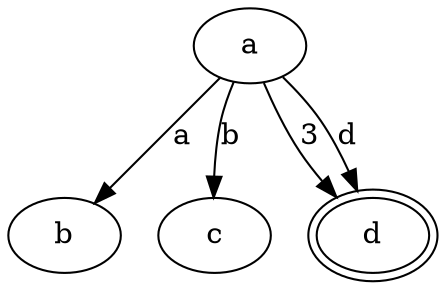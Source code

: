 digraph G
 {
     a -> b [label=a];
     a -> c [label=b];
     a -> d [label=3];
     a -> d [label=d];
     d[peripheries=2];
 }